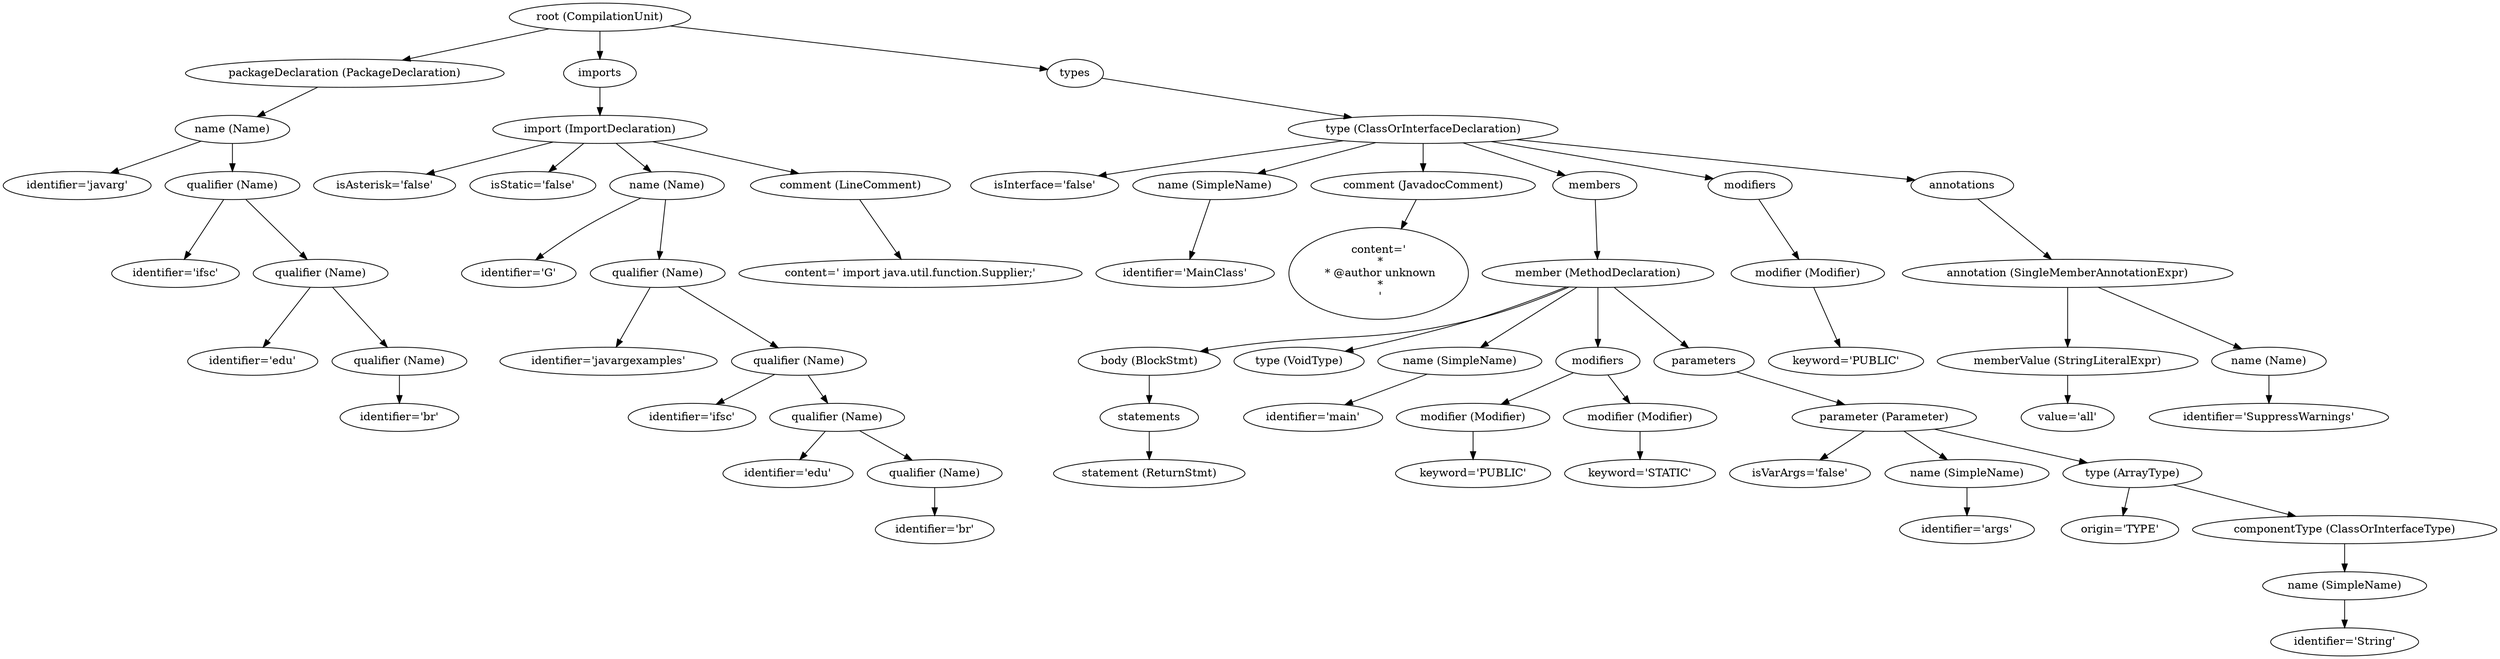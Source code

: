digraph {
n0 [label="root (CompilationUnit)"];
n1 [label="packageDeclaration (PackageDeclaration)"];
n0 -> n1;
n2 [label="name (Name)"];
n1 -> n2;
n3 [label="identifier='javarg'"];
n2 -> n3;
n4 [label="qualifier (Name)"];
n2 -> n4;
n5 [label="identifier='ifsc'"];
n4 -> n5;
n6 [label="qualifier (Name)"];
n4 -> n6;
n7 [label="identifier='edu'"];
n6 -> n7;
n8 [label="qualifier (Name)"];
n6 -> n8;
n9 [label="identifier='br'"];
n8 -> n9;
n10 [label="imports"];
n0 -> n10;
n11 [label="import (ImportDeclaration)"];
n10 -> n11;
n12 [label="isAsterisk='false'"];
n11 -> n12;
n13 [label="isStatic='false'"];
n11 -> n13;
n14 [label="name (Name)"];
n11 -> n14;
n15 [label="identifier='G'"];
n14 -> n15;
n16 [label="qualifier (Name)"];
n14 -> n16;
n17 [label="identifier='javargexamples'"];
n16 -> n17;
n18 [label="qualifier (Name)"];
n16 -> n18;
n19 [label="identifier='ifsc'"];
n18 -> n19;
n20 [label="qualifier (Name)"];
n18 -> n20;
n21 [label="identifier='edu'"];
n20 -> n21;
n22 [label="qualifier (Name)"];
n20 -> n22;
n23 [label="identifier='br'"];
n22 -> n23;
n24 [label="comment (LineComment)"];
n11 -> n24;
n25 [label="content=' import java.util.function.Supplier;'"];
n24 -> n25;
n26 [label="types"];
n0 -> n26;
n27 [label="type (ClassOrInterfaceDeclaration)"];
n26 -> n27;
n28 [label="isInterface='false'"];
n27 -> n28;
n29 [label="name (SimpleName)"];
n27 -> n29;
n30 [label="identifier='MainClass'"];
n29 -> n30;
n31 [label="comment (JavadocComment)"];
n27 -> n31;
n32 [label="content='
 *
 * @author unknown
 *
 '"];
n31 -> n32;
n33 [label="members"];
n27 -> n33;
n34 [label="member (MethodDeclaration)"];
n33 -> n34;
n35 [label="body (BlockStmt)"];
n34 -> n35;
n36 [label="statements"];
n35 -> n36;
n37 [label="statement (ReturnStmt)"];
n36 -> n37;
n38 [label="type (VoidType)"];
n34 -> n38;
n39 [label="name (SimpleName)"];
n34 -> n39;
n40 [label="identifier='main'"];
n39 -> n40;
n41 [label="modifiers"];
n34 -> n41;
n42 [label="modifier (Modifier)"];
n41 -> n42;
n43 [label="keyword='PUBLIC'"];
n42 -> n43;
n44 [label="modifier (Modifier)"];
n41 -> n44;
n45 [label="keyword='STATIC'"];
n44 -> n45;
n46 [label="parameters"];
n34 -> n46;
n47 [label="parameter (Parameter)"];
n46 -> n47;
n48 [label="isVarArgs='false'"];
n47 -> n48;
n49 [label="name (SimpleName)"];
n47 -> n49;
n50 [label="identifier='args'"];
n49 -> n50;
n51 [label="type (ArrayType)"];
n47 -> n51;
n52 [label="origin='TYPE'"];
n51 -> n52;
n53 [label="componentType (ClassOrInterfaceType)"];
n51 -> n53;
n54 [label="name (SimpleName)"];
n53 -> n54;
n55 [label="identifier='String'"];
n54 -> n55;
n56 [label="modifiers"];
n27 -> n56;
n57 [label="modifier (Modifier)"];
n56 -> n57;
n58 [label="keyword='PUBLIC'"];
n57 -> n58;
n59 [label="annotations"];
n27 -> n59;
n60 [label="annotation (SingleMemberAnnotationExpr)"];
n59 -> n60;
n61 [label="memberValue (StringLiteralExpr)"];
n60 -> n61;
n62 [label="value='all'"];
n61 -> n62;
n63 [label="name (Name)"];
n60 -> n63;
n64 [label="identifier='SuppressWarnings'"];
n63 -> n64;
}
